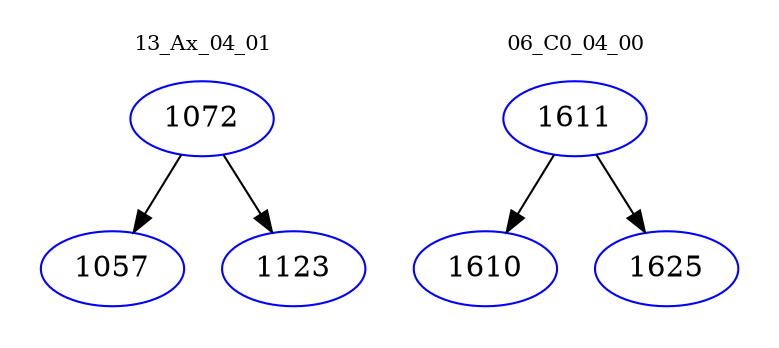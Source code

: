 digraph{
subgraph cluster_0 {
color = white
label = "13_Ax_04_01";
fontsize=10;
T0_1072 [label="1072", color="blue"]
T0_1072 -> T0_1057 [color="black"]
T0_1057 [label="1057", color="blue"]
T0_1072 -> T0_1123 [color="black"]
T0_1123 [label="1123", color="blue"]
}
subgraph cluster_1 {
color = white
label = "06_C0_04_00";
fontsize=10;
T1_1611 [label="1611", color="blue"]
T1_1611 -> T1_1610 [color="black"]
T1_1610 [label="1610", color="blue"]
T1_1611 -> T1_1625 [color="black"]
T1_1625 [label="1625", color="blue"]
}
}
